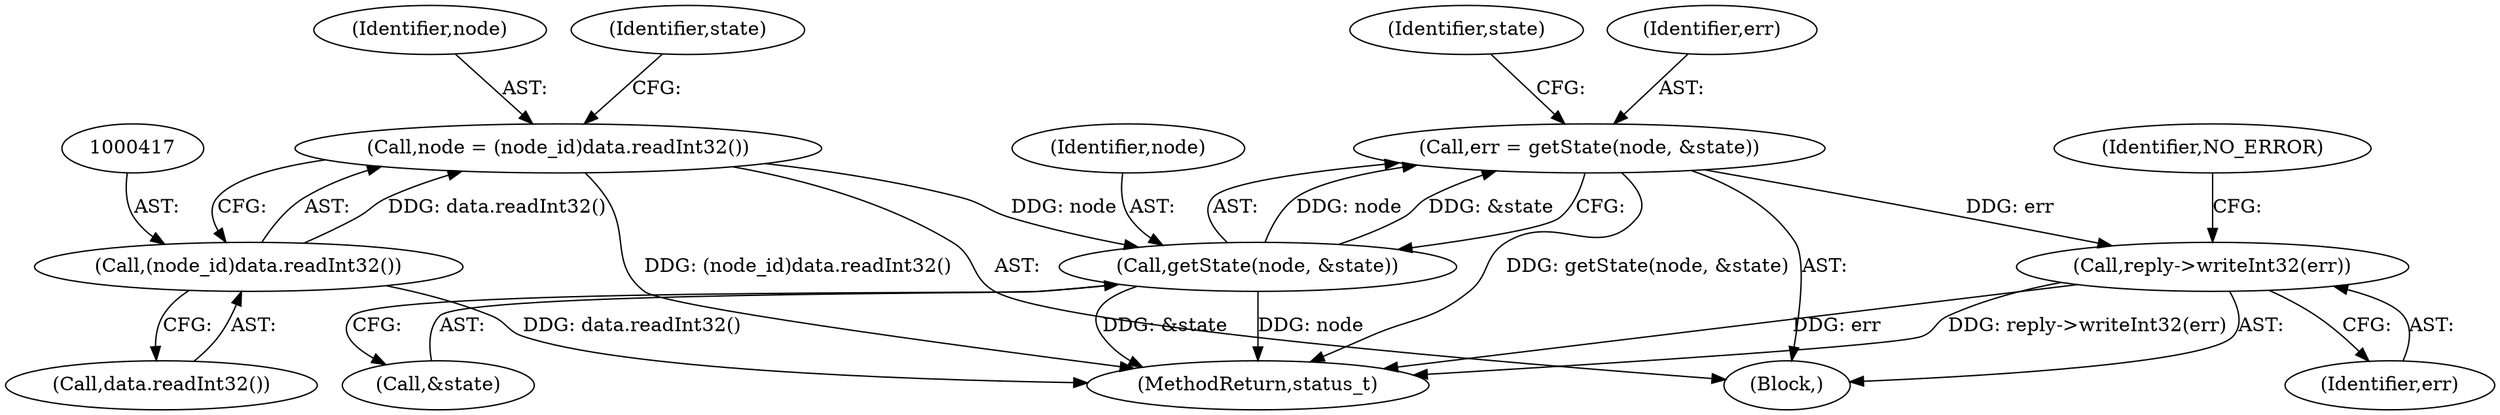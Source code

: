digraph "0_Android_295c883fe3105b19bcd0f9e07d54c6b589fc5bff@API" {
"1000432" [label="(Call,reply->writeInt32(err))"];
"1000424" [label="(Call,err = getState(node, &state))"];
"1000426" [label="(Call,getState(node, &state))"];
"1000414" [label="(Call,node = (node_id)data.readInt32())"];
"1000416" [label="(Call,(node_id)data.readInt32())"];
"1000426" [label="(Call,getState(node, &state))"];
"1000427" [label="(Identifier,node)"];
"1000435" [label="(Identifier,NO_ERROR)"];
"1000431" [label="(Identifier,state)"];
"1000432" [label="(Call,reply->writeInt32(err))"];
"1000425" [label="(Identifier,err)"];
"1000414" [label="(Call,node = (node_id)data.readInt32())"];
"1001214" [label="(MethodReturn,status_t)"];
"1000424" [label="(Call,err = getState(node, &state))"];
"1000433" [label="(Identifier,err)"];
"1000415" [label="(Identifier,node)"];
"1000428" [label="(Call,&state)"];
"1000416" [label="(Call,(node_id)data.readInt32())"];
"1000408" [label="(Block,)"];
"1000421" [label="(Identifier,state)"];
"1000418" [label="(Call,data.readInt32())"];
"1000432" -> "1000408"  [label="AST: "];
"1000432" -> "1000433"  [label="CFG: "];
"1000433" -> "1000432"  [label="AST: "];
"1000435" -> "1000432"  [label="CFG: "];
"1000432" -> "1001214"  [label="DDG: reply->writeInt32(err)"];
"1000432" -> "1001214"  [label="DDG: err"];
"1000424" -> "1000432"  [label="DDG: err"];
"1000424" -> "1000408"  [label="AST: "];
"1000424" -> "1000426"  [label="CFG: "];
"1000425" -> "1000424"  [label="AST: "];
"1000426" -> "1000424"  [label="AST: "];
"1000431" -> "1000424"  [label="CFG: "];
"1000424" -> "1001214"  [label="DDG: getState(node, &state)"];
"1000426" -> "1000424"  [label="DDG: node"];
"1000426" -> "1000424"  [label="DDG: &state"];
"1000426" -> "1000428"  [label="CFG: "];
"1000427" -> "1000426"  [label="AST: "];
"1000428" -> "1000426"  [label="AST: "];
"1000426" -> "1001214"  [label="DDG: &state"];
"1000426" -> "1001214"  [label="DDG: node"];
"1000414" -> "1000426"  [label="DDG: node"];
"1000414" -> "1000408"  [label="AST: "];
"1000414" -> "1000416"  [label="CFG: "];
"1000415" -> "1000414"  [label="AST: "];
"1000416" -> "1000414"  [label="AST: "];
"1000421" -> "1000414"  [label="CFG: "];
"1000414" -> "1001214"  [label="DDG: (node_id)data.readInt32()"];
"1000416" -> "1000414"  [label="DDG: data.readInt32()"];
"1000416" -> "1000418"  [label="CFG: "];
"1000417" -> "1000416"  [label="AST: "];
"1000418" -> "1000416"  [label="AST: "];
"1000416" -> "1001214"  [label="DDG: data.readInt32()"];
}

